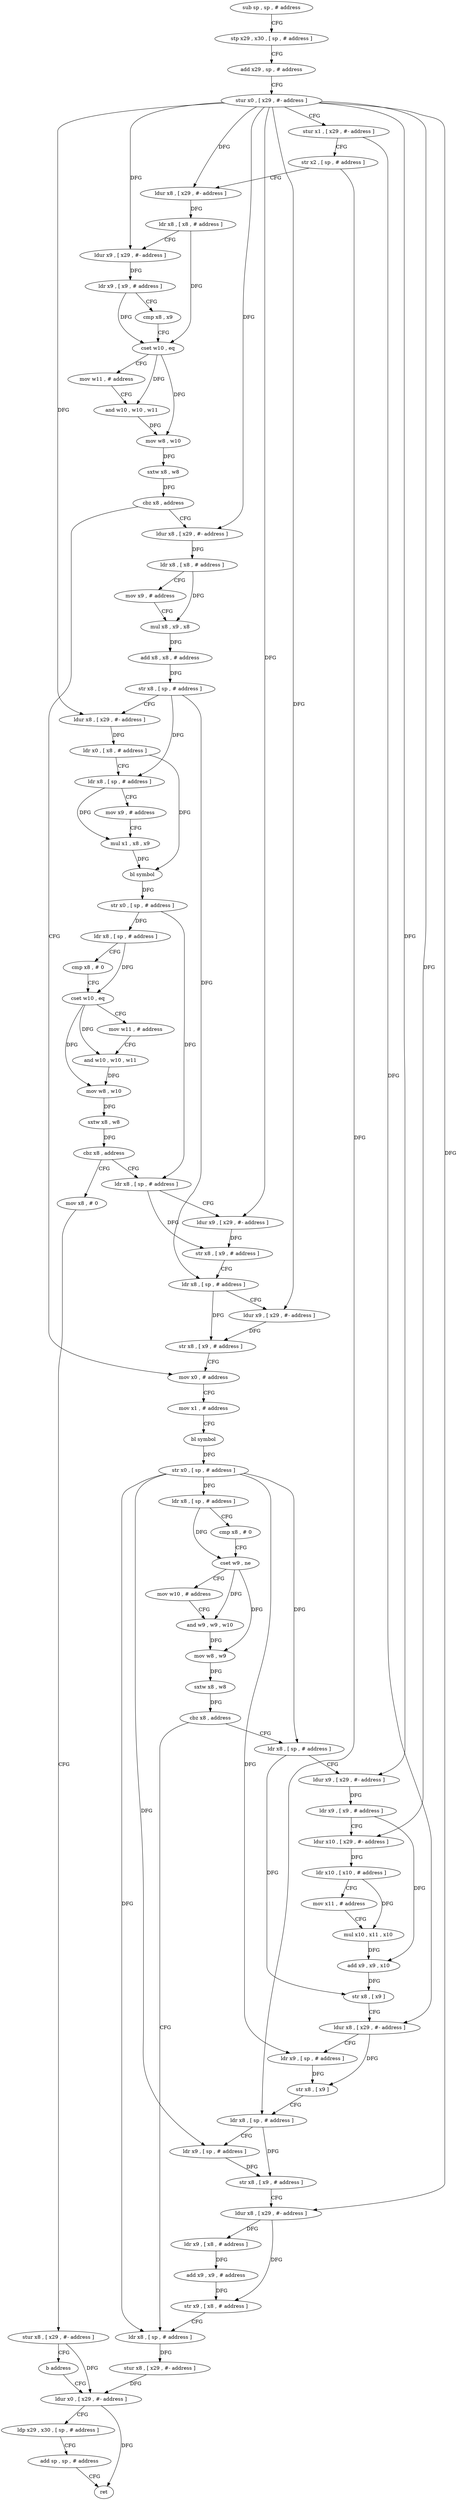 digraph "func" {
"4304220" [label = "sub sp , sp , # address" ]
"4304224" [label = "stp x29 , x30 , [ sp , # address ]" ]
"4304228" [label = "add x29 , sp , # address" ]
"4304232" [label = "stur x0 , [ x29 , #- address ]" ]
"4304236" [label = "stur x1 , [ x29 , #- address ]" ]
"4304240" [label = "str x2 , [ sp , # address ]" ]
"4304244" [label = "ldur x8 , [ x29 , #- address ]" ]
"4304248" [label = "ldr x8 , [ x8 , # address ]" ]
"4304252" [label = "ldur x9 , [ x29 , #- address ]" ]
"4304256" [label = "ldr x9 , [ x9 , # address ]" ]
"4304260" [label = "cmp x8 , x9" ]
"4304264" [label = "cset w10 , eq" ]
"4304268" [label = "mov w11 , # address" ]
"4304272" [label = "and w10 , w10 , w11" ]
"4304276" [label = "mov w8 , w10" ]
"4304280" [label = "sxtw x8 , w8" ]
"4304284" [label = "cbz x8 , address" ]
"4304408" [label = "mov x0 , # address" ]
"4304288" [label = "ldur x8 , [ x29 , #- address ]" ]
"4304412" [label = "mov x1 , # address" ]
"4304416" [label = "bl symbol" ]
"4304420" [label = "str x0 , [ sp , # address ]" ]
"4304424" [label = "ldr x8 , [ sp , # address ]" ]
"4304428" [label = "cmp x8 , # 0" ]
"4304432" [label = "cset w9 , ne" ]
"4304436" [label = "mov w10 , # address" ]
"4304440" [label = "and w9 , w9 , w10" ]
"4304444" [label = "mov w8 , w9" ]
"4304448" [label = "sxtw x8 , w8" ]
"4304452" [label = "cbz x8 , address" ]
"4304532" [label = "ldr x8 , [ sp , # address ]" ]
"4304456" [label = "ldr x8 , [ sp , # address ]" ]
"4304292" [label = "ldr x8 , [ x8 , # address ]" ]
"4304296" [label = "mov x9 , # address" ]
"4304300" [label = "mul x8 , x9 , x8" ]
"4304304" [label = "add x8 , x8 , # address" ]
"4304308" [label = "str x8 , [ sp , # address ]" ]
"4304312" [label = "ldur x8 , [ x29 , #- address ]" ]
"4304316" [label = "ldr x0 , [ x8 , # address ]" ]
"4304320" [label = "ldr x8 , [ sp , # address ]" ]
"4304324" [label = "mov x9 , # address" ]
"4304328" [label = "mul x1 , x8 , x9" ]
"4304332" [label = "bl symbol" ]
"4304336" [label = "str x0 , [ sp , # address ]" ]
"4304340" [label = "ldr x8 , [ sp , # address ]" ]
"4304344" [label = "cmp x8 , # 0" ]
"4304348" [label = "cset w10 , eq" ]
"4304352" [label = "mov w11 , # address" ]
"4304356" [label = "and w10 , w10 , w11" ]
"4304360" [label = "mov w8 , w10" ]
"4304364" [label = "sxtw x8 , w8" ]
"4304368" [label = "cbz x8 , address" ]
"4304384" [label = "ldr x8 , [ sp , # address ]" ]
"4304372" [label = "mov x8 , # 0" ]
"4304536" [label = "stur x8 , [ x29 , #- address ]" ]
"4304540" [label = "ldur x0 , [ x29 , #- address ]" ]
"4304460" [label = "ldur x9 , [ x29 , #- address ]" ]
"4304464" [label = "ldr x9 , [ x9 , # address ]" ]
"4304468" [label = "ldur x10 , [ x29 , #- address ]" ]
"4304472" [label = "ldr x10 , [ x10 , # address ]" ]
"4304476" [label = "mov x11 , # address" ]
"4304480" [label = "mul x10 , x11 , x10" ]
"4304484" [label = "add x9 , x9 , x10" ]
"4304488" [label = "str x8 , [ x9 ]" ]
"4304492" [label = "ldur x8 , [ x29 , #- address ]" ]
"4304496" [label = "ldr x9 , [ sp , # address ]" ]
"4304500" [label = "str x8 , [ x9 ]" ]
"4304504" [label = "ldr x8 , [ sp , # address ]" ]
"4304508" [label = "ldr x9 , [ sp , # address ]" ]
"4304512" [label = "str x8 , [ x9 , # address ]" ]
"4304516" [label = "ldur x8 , [ x29 , #- address ]" ]
"4304520" [label = "ldr x9 , [ x8 , # address ]" ]
"4304524" [label = "add x9 , x9 , # address" ]
"4304528" [label = "str x9 , [ x8 , # address ]" ]
"4304388" [label = "ldur x9 , [ x29 , #- address ]" ]
"4304392" [label = "str x8 , [ x9 , # address ]" ]
"4304396" [label = "ldr x8 , [ sp , # address ]" ]
"4304400" [label = "ldur x9 , [ x29 , #- address ]" ]
"4304404" [label = "str x8 , [ x9 , # address ]" ]
"4304376" [label = "stur x8 , [ x29 , #- address ]" ]
"4304380" [label = "b address" ]
"4304544" [label = "ldp x29 , x30 , [ sp , # address ]" ]
"4304548" [label = "add sp , sp , # address" ]
"4304552" [label = "ret" ]
"4304220" -> "4304224" [ label = "CFG" ]
"4304224" -> "4304228" [ label = "CFG" ]
"4304228" -> "4304232" [ label = "CFG" ]
"4304232" -> "4304236" [ label = "CFG" ]
"4304232" -> "4304244" [ label = "DFG" ]
"4304232" -> "4304252" [ label = "DFG" ]
"4304232" -> "4304288" [ label = "DFG" ]
"4304232" -> "4304312" [ label = "DFG" ]
"4304232" -> "4304460" [ label = "DFG" ]
"4304232" -> "4304468" [ label = "DFG" ]
"4304232" -> "4304516" [ label = "DFG" ]
"4304232" -> "4304388" [ label = "DFG" ]
"4304232" -> "4304400" [ label = "DFG" ]
"4304236" -> "4304240" [ label = "CFG" ]
"4304236" -> "4304492" [ label = "DFG" ]
"4304240" -> "4304244" [ label = "CFG" ]
"4304240" -> "4304504" [ label = "DFG" ]
"4304244" -> "4304248" [ label = "DFG" ]
"4304248" -> "4304252" [ label = "CFG" ]
"4304248" -> "4304264" [ label = "DFG" ]
"4304252" -> "4304256" [ label = "DFG" ]
"4304256" -> "4304260" [ label = "CFG" ]
"4304256" -> "4304264" [ label = "DFG" ]
"4304260" -> "4304264" [ label = "CFG" ]
"4304264" -> "4304268" [ label = "CFG" ]
"4304264" -> "4304272" [ label = "DFG" ]
"4304264" -> "4304276" [ label = "DFG" ]
"4304268" -> "4304272" [ label = "CFG" ]
"4304272" -> "4304276" [ label = "DFG" ]
"4304276" -> "4304280" [ label = "DFG" ]
"4304280" -> "4304284" [ label = "DFG" ]
"4304284" -> "4304408" [ label = "CFG" ]
"4304284" -> "4304288" [ label = "CFG" ]
"4304408" -> "4304412" [ label = "CFG" ]
"4304288" -> "4304292" [ label = "DFG" ]
"4304412" -> "4304416" [ label = "CFG" ]
"4304416" -> "4304420" [ label = "DFG" ]
"4304420" -> "4304424" [ label = "DFG" ]
"4304420" -> "4304532" [ label = "DFG" ]
"4304420" -> "4304456" [ label = "DFG" ]
"4304420" -> "4304496" [ label = "DFG" ]
"4304420" -> "4304508" [ label = "DFG" ]
"4304424" -> "4304428" [ label = "CFG" ]
"4304424" -> "4304432" [ label = "DFG" ]
"4304428" -> "4304432" [ label = "CFG" ]
"4304432" -> "4304436" [ label = "CFG" ]
"4304432" -> "4304440" [ label = "DFG" ]
"4304432" -> "4304444" [ label = "DFG" ]
"4304436" -> "4304440" [ label = "CFG" ]
"4304440" -> "4304444" [ label = "DFG" ]
"4304444" -> "4304448" [ label = "DFG" ]
"4304448" -> "4304452" [ label = "DFG" ]
"4304452" -> "4304532" [ label = "CFG" ]
"4304452" -> "4304456" [ label = "CFG" ]
"4304532" -> "4304536" [ label = "DFG" ]
"4304456" -> "4304460" [ label = "CFG" ]
"4304456" -> "4304488" [ label = "DFG" ]
"4304292" -> "4304296" [ label = "CFG" ]
"4304292" -> "4304300" [ label = "DFG" ]
"4304296" -> "4304300" [ label = "CFG" ]
"4304300" -> "4304304" [ label = "DFG" ]
"4304304" -> "4304308" [ label = "DFG" ]
"4304308" -> "4304312" [ label = "CFG" ]
"4304308" -> "4304320" [ label = "DFG" ]
"4304308" -> "4304396" [ label = "DFG" ]
"4304312" -> "4304316" [ label = "DFG" ]
"4304316" -> "4304320" [ label = "CFG" ]
"4304316" -> "4304332" [ label = "DFG" ]
"4304320" -> "4304324" [ label = "CFG" ]
"4304320" -> "4304328" [ label = "DFG" ]
"4304324" -> "4304328" [ label = "CFG" ]
"4304328" -> "4304332" [ label = "DFG" ]
"4304332" -> "4304336" [ label = "DFG" ]
"4304336" -> "4304340" [ label = "DFG" ]
"4304336" -> "4304384" [ label = "DFG" ]
"4304340" -> "4304344" [ label = "CFG" ]
"4304340" -> "4304348" [ label = "DFG" ]
"4304344" -> "4304348" [ label = "CFG" ]
"4304348" -> "4304352" [ label = "CFG" ]
"4304348" -> "4304356" [ label = "DFG" ]
"4304348" -> "4304360" [ label = "DFG" ]
"4304352" -> "4304356" [ label = "CFG" ]
"4304356" -> "4304360" [ label = "DFG" ]
"4304360" -> "4304364" [ label = "DFG" ]
"4304364" -> "4304368" [ label = "DFG" ]
"4304368" -> "4304384" [ label = "CFG" ]
"4304368" -> "4304372" [ label = "CFG" ]
"4304384" -> "4304388" [ label = "CFG" ]
"4304384" -> "4304392" [ label = "DFG" ]
"4304372" -> "4304376" [ label = "CFG" ]
"4304536" -> "4304540" [ label = "DFG" ]
"4304540" -> "4304544" [ label = "CFG" ]
"4304540" -> "4304552" [ label = "DFG" ]
"4304460" -> "4304464" [ label = "DFG" ]
"4304464" -> "4304468" [ label = "CFG" ]
"4304464" -> "4304484" [ label = "DFG" ]
"4304468" -> "4304472" [ label = "DFG" ]
"4304472" -> "4304476" [ label = "CFG" ]
"4304472" -> "4304480" [ label = "DFG" ]
"4304476" -> "4304480" [ label = "CFG" ]
"4304480" -> "4304484" [ label = "DFG" ]
"4304484" -> "4304488" [ label = "DFG" ]
"4304488" -> "4304492" [ label = "CFG" ]
"4304492" -> "4304496" [ label = "CFG" ]
"4304492" -> "4304500" [ label = "DFG" ]
"4304496" -> "4304500" [ label = "DFG" ]
"4304500" -> "4304504" [ label = "CFG" ]
"4304504" -> "4304508" [ label = "CFG" ]
"4304504" -> "4304512" [ label = "DFG" ]
"4304508" -> "4304512" [ label = "DFG" ]
"4304512" -> "4304516" [ label = "CFG" ]
"4304516" -> "4304520" [ label = "DFG" ]
"4304516" -> "4304528" [ label = "DFG" ]
"4304520" -> "4304524" [ label = "DFG" ]
"4304524" -> "4304528" [ label = "DFG" ]
"4304528" -> "4304532" [ label = "CFG" ]
"4304388" -> "4304392" [ label = "DFG" ]
"4304392" -> "4304396" [ label = "CFG" ]
"4304396" -> "4304400" [ label = "CFG" ]
"4304396" -> "4304404" [ label = "DFG" ]
"4304400" -> "4304404" [ label = "DFG" ]
"4304404" -> "4304408" [ label = "CFG" ]
"4304376" -> "4304380" [ label = "CFG" ]
"4304376" -> "4304540" [ label = "DFG" ]
"4304380" -> "4304540" [ label = "CFG" ]
"4304544" -> "4304548" [ label = "CFG" ]
"4304548" -> "4304552" [ label = "CFG" ]
}
